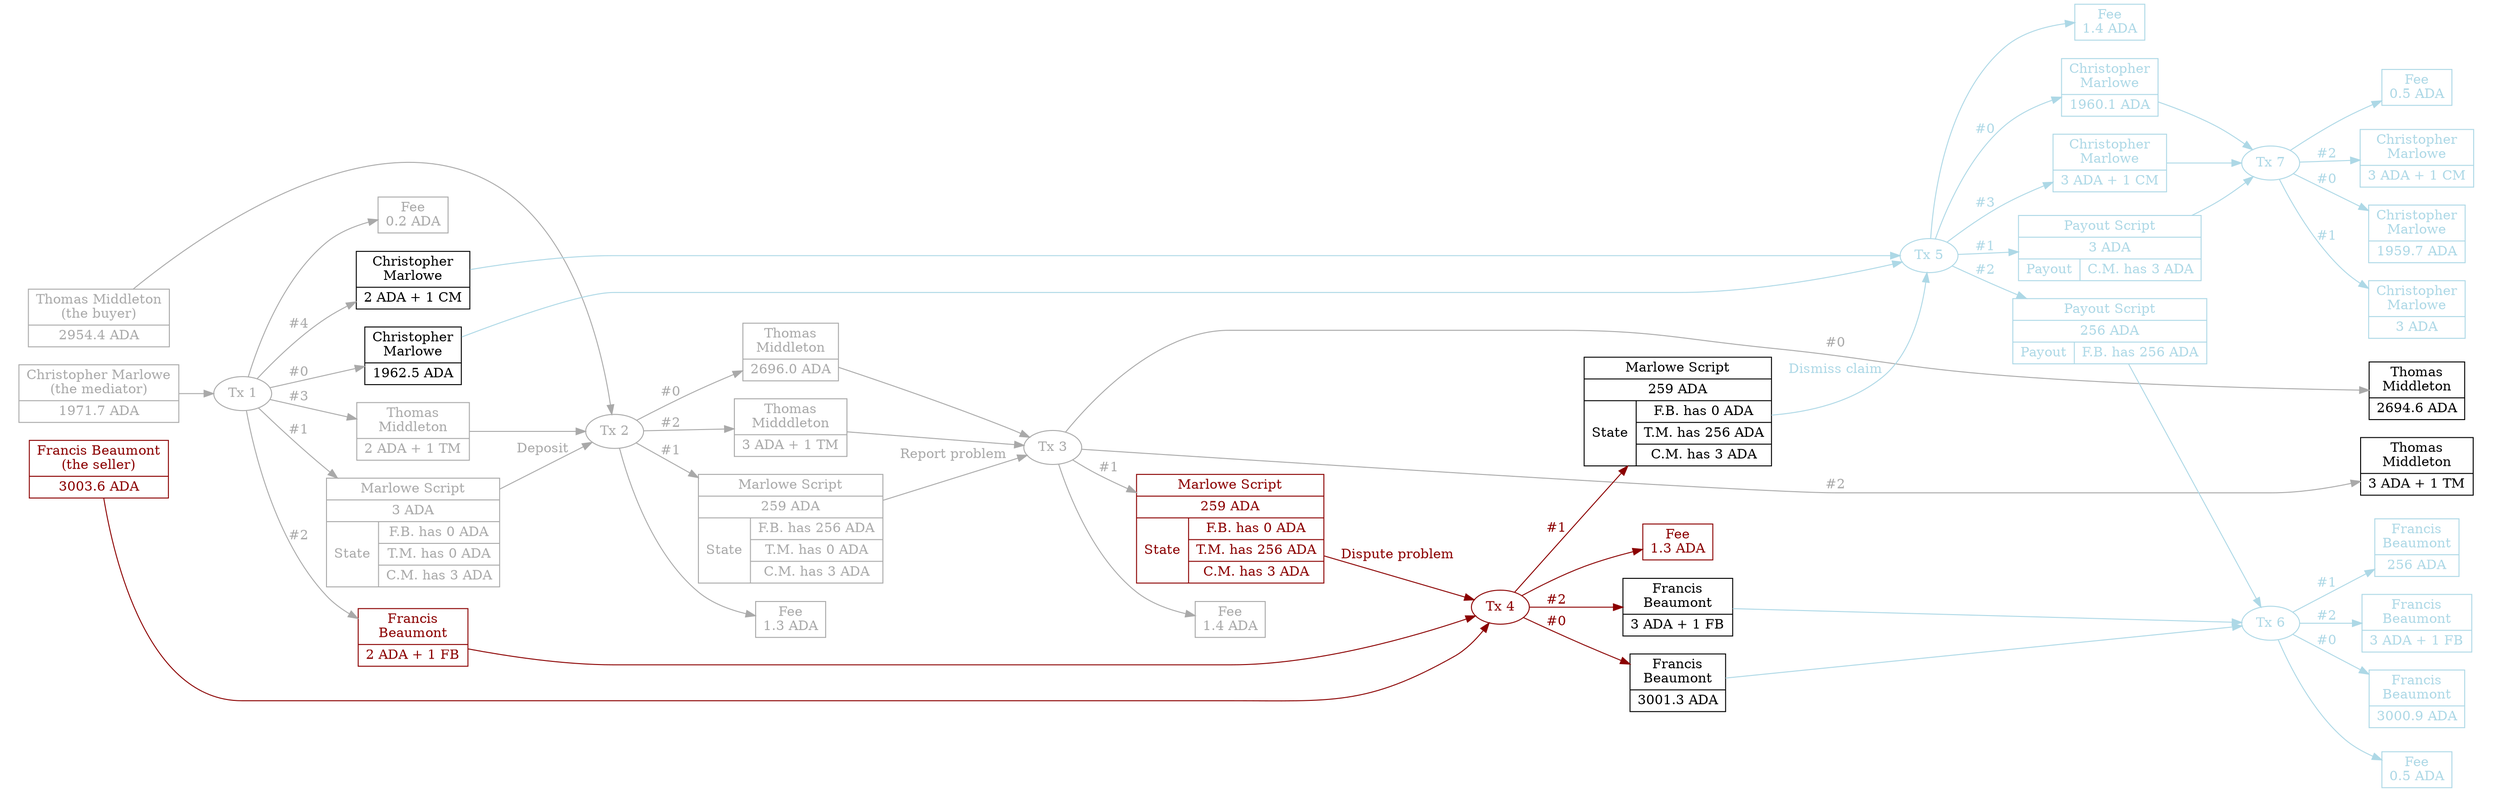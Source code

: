 digraph EscrowUtxos {


rankdir=LR

node [shape=record]


subgraph cluster_0m {

peripheries=0

Tx0MediatorAda [label="Christopher Marlowe\n(the mediator)|1971.7 ADA" color=darkgray fontcolor=darkgray]

Tx0SellerAda [label="Francis Beaumont\n(the seller)|3003.6 ADA" color=darkred fontcolor=darkred]

Tx0BuyerAda [label="Thomas Middleton\n(the buyer)|2954.4 ADA" color=darkgray fontcolor=darkgray]

}


Tx1 [shape=oval label="Tx 1" color=darkgray fontcolor=darkgray]

Tx0MediatorAda -> Tx1 [color=darkgray fontcolor=darkgray]


Tx1_1 [label="Marlowe Script|3 ADA|{State|{F.B. has 0 ADA|T.M. has 0 ADA|C.M. has 3 ADA}}" color=darkgray fontcolor=darkgray]

Tx1 -> Tx1_1 [label="#1" color=darkgray fontcolor=darkgray]


Tx1_0 [label="Christopher\nMarlowe|1962.5 ADA" color=black fontcolor=black]

Tx1 -> Tx1_0 [label="#0" color=darkgray fontcolor=darkgray]


Tx0MediatorToken [label="Christopher\nMarlowe|2 ADA + 1 CM" color=black fontcolor=black]

Tx1 -> Tx0MediatorToken [label="#4" color=darkgray fontcolor=darkgray]


Tx0SellerToken [label="Francis\nBeaumont|2 ADA + 1 FB" color=darkred fontcolor=darkred]

Tx1 -> Tx0SellerToken [label="#2" color=darkgray fontcolor=darkgray]


Tx0BuyerToken [label="Thomas\nMiddleton|2 ADA + 1 TM" color=darkgray fontcolor=darkgray]

Tx1 -> Tx0BuyerToken [label="#3" color=darkgray fontcolor=darkgray]


Tx1_Fee [label="Fee\n0.2 ADA" color=darkgray fontcolor=darkgray]

Tx1 -> Tx1_Fee [color=darkgray fontcolor=darkgray]


Tx2 [shape=oval label="Tx 2" color=darkgray fontcolor=darkgray]

Tx1_1 -> Tx2 [label="Deposit" color=darkgray fontcolor=darkgray]

Tx0BuyerAda -> Tx2 [color=darkgray fontcolor=darkgray]

Tx0BuyerToken -> Tx2 [color=darkgray fontcolor=darkgray]


subgraph cluster_2 {

peripheries=0

Tx2_0 [label="Thomas\nMiddleton|2696.0 ADA" color=darkgray fontcolor=darkgray]

Tx2_2 [label="Thomas\nMidddleton|3 ADA + 1 TM" color=darkgray fontcolor=darkgray]

}

Tx2 -> Tx2_0 [label="#0" color=darkgray fontcolor=darkgray]

Tx2 -> Tx2_2 [label="#2" color=darkgray fontcolor=darkgray]


Tx2_1 [label="Marlowe Script|259 ADA|{State|{F.B. has 256 ADA|T.M. has 0 ADA|C.M. has 3 ADA}}" color=darkgray fontcolor=darkgray]

Tx2 -> Tx2_1 [label="#1" color=darkgray fontcolor=darkgray]


Tx2_Fee [label="Fee\n1.3 ADA" color=darkgray fontcolor=darkgray]

Tx2 -> Tx2_Fee [color=darkgray fontcolor=darkgray]


Tx3 [shape=oval label="Tx 3" color=darkgray fontcolor=darkgray]

Tx2_1 -> Tx3 [label="Report problem" color=darkgray fontcolor=darkgray]

Tx2_0 -> Tx3 [color=darkgray fontcolor=darkgray]

Tx2_2 -> Tx3 [color=darkgray fontcolor=darkgray]


Tx3_1 [label="Marlowe Script|259 ADA|{State|{F.B. has 0 ADA|T.M. has 256 ADA|C.M. has 3 ADA}}" color=darkred fontcolor=darkred]

Tx3 -> Tx3_1 [label="#1" color=darkgray fontcolor=darkgray]


Tx3_Fee [label="Fee\n1.4 ADA" color=darkgray fontcolor=darkgray]

Tx3 -> Tx3_Fee [color=darkgray fontcolor=darkgray]


Tx4 [shape=oval label="Tx 4" color=darkred fontcolor=darkred]

Tx3_1 -> Tx4 [label="Dispute problem" color=darkred fontcolor=darkred]

Tx0SellerAda -> Tx4 [color=darkred fontcolor=darkred]

Tx0SellerToken -> Tx4 [color=darkred fontcolor=darkred]


subgraph cluster_4 {

peripheries=0

Tx4_0 [label="Francis\nBeaumont|3001.3 ADA" color=black fontcolor=black]

Tx4_2 [label="Francis\nBeaumont|3 ADA + 1 FB" color=black fontcolor=black]

}

Tx4 -> Tx4_0 [label="#0" color=darkred fontcolor=darkred]

Tx4 -> Tx4_2 [label="#2" color=darkred fontcolor=darkred]


Tx4_1 [label="Marlowe Script|259 ADA|{State|{F.B. has 0 ADA|T.M. has 256 ADA|C.M. has 3 ADA}}" color=black fontcolor=black]

Tx4 -> Tx4_1 [label="#1" color=darkred fontcolor=darkred]


Tx4_Fee [label="Fee\n1.3 ADA" color=darkred fontcolor=darkred]

Tx4 -> Tx4_Fee [color=darkred fontcolor=darkred]


Tx5 [shape=oval label="Tx 5" color=lightblue fontcolor=lightblue]

Tx4_1 -> Tx5 [label="Dismiss claim" color=lightblue fontcolor=lightblue]

Tx1_0 -> Tx5 [color=lightblue fontcolor=lightblue]

Tx0MediatorToken -> Tx5 [color=lightblue fontcolor=lightblue]


subgraph cluster_5 {

peripheries=0

Tx5_0 [label="Christopher\nMarlowe|1960.1 ADA" color=lightblue fontcolor=lightblue]

Tx5_3 [label="Christopher\nMarlowe|3 ADA + 1 CM" color=lightblue fontcolor=lightblue]

}

Tx5 -> Tx5_0 [label="#0" color=lightblue fontcolor=lightblue]

Tx5 -> Tx5_3 [label="#3" color=lightblue fontcolor=lightblue]


subgraph cluster_5p {

peripheries=0

Tx5_1 [label="Payout Script|3 ADA|{Payout|C.M. has 3 ADA}" color=lightblue fontcolor=lightblue]

Tx5_2 [label="Payout Script|256 ADA|{Payout|F.B. has 256 ADA}" color=lightblue fontcolor=lightblue]

}

Tx5 -> Tx5_1 [label="#1" color=lightblue fontcolor=lightblue]

Tx5 -> Tx5_2 [label="#2" color=lightblue fontcolor=lightblue]


Tx5_Fee [label="Fee\n1.4 ADA" color=lightblue fontcolor=lightblue]

Tx5 -> Tx5_Fee [color=lightblue fontcolor=lightblue]


Tx6 [shape=oval label="Tx 6" color=lightblue fontcolor=lightblue]

Tx4_0 -> Tx6 [color=lightblue fontcolor=lightblue]

Tx4_2 -> Tx6 [color=lightblue fontcolor=lightblue]

Tx5_2 -> Tx6 [color=lightblue fontcolor=lightblue]


Tx6_Fee [label="Fee\n0.5 ADA" color=lightblue fontcolor=lightblue]

Tx6 -> Tx6_Fee [color=lightblue fontcolor=lightblue]


Tx7 [shape=oval label="Tx 7" color=lightblue fontcolor=lightblue]

Tx5_0 -> Tx7 [color=lightblue fontcolor=lightblue]

Tx5_3 -> Tx7 [color=lightblue fontcolor=lightblue]

Tx5_1 -> Tx7 [color=lightblue fontcolor=lightblue]


Tx7_Fee [label="Fee\n0.5 ADA" color=lightblue fontcolor=lightblue]

Tx7 -> Tx7_Fee [color=lightblue fontcolor=lightblue]


subgraph cluster_x {

peripheries=0

  subgraph cluster_3 {

  peripheries=0

  Tx3_0 [label="Thomas\nMiddleton|2694.6 ADA" color=black fontcolor=black]

  Tx3_2 [label="Thomas\nMiddleton|3 ADA + 1 TM" color=black fontcolor=black]

  }

  subgraph cluster_6 {

  peripheries=0

  Tx6_0 [label="Francis\nBeaumont|3000.9 ADA" color=lightblue fontcolor=lightblue]

  Tx6_1 [label="Francis\nBeaumont|256 ADA" color=lightblue fontcolor=lightblue]

  Tx6_2 [label="Francis\nBeaumont|3 ADA + 1 FB" color=lightblue fontcolor=lightblue]

  }

  subgraph cluster_7 {

  peripheries=0

  Tx7_0 [label="Christopher\nMarlowe|1959.7 ADA" color=lightblue fontcolor=lightblue]

  Tx7_1 [label="Christopher\nMarlowe|3 ADA" color=lightblue fontcolor=lightblue]

  Tx7_2 [label="Christopher\nMarlowe|3 ADA + 1 CM" color=lightblue fontcolor=lightblue]

  }

}


Tx3 -> Tx3_0 [label="#0" color=darkgray fontcolor=darkgray]

Tx3 -> Tx3_2 [label="#2" color=darkgray fontcolor=darkgray]


Tx6 -> Tx6_0 [label="#0" color=lightblue fontcolor=lightblue]

Tx6 -> Tx6_1 [label="#1" color=lightblue fontcolor=lightblue]

Tx6 -> Tx6_2 [label="#2" color=lightblue fontcolor=lightblue]


Tx7 -> Tx7_0 [label="#0" color=lightblue fontcolor=lightblue]

Tx7 -> Tx7_1 [label="#1" color=lightblue fontcolor=lightblue]

Tx7 -> Tx7_2 [label="#2" color=lightblue fontcolor=lightblue]


}
